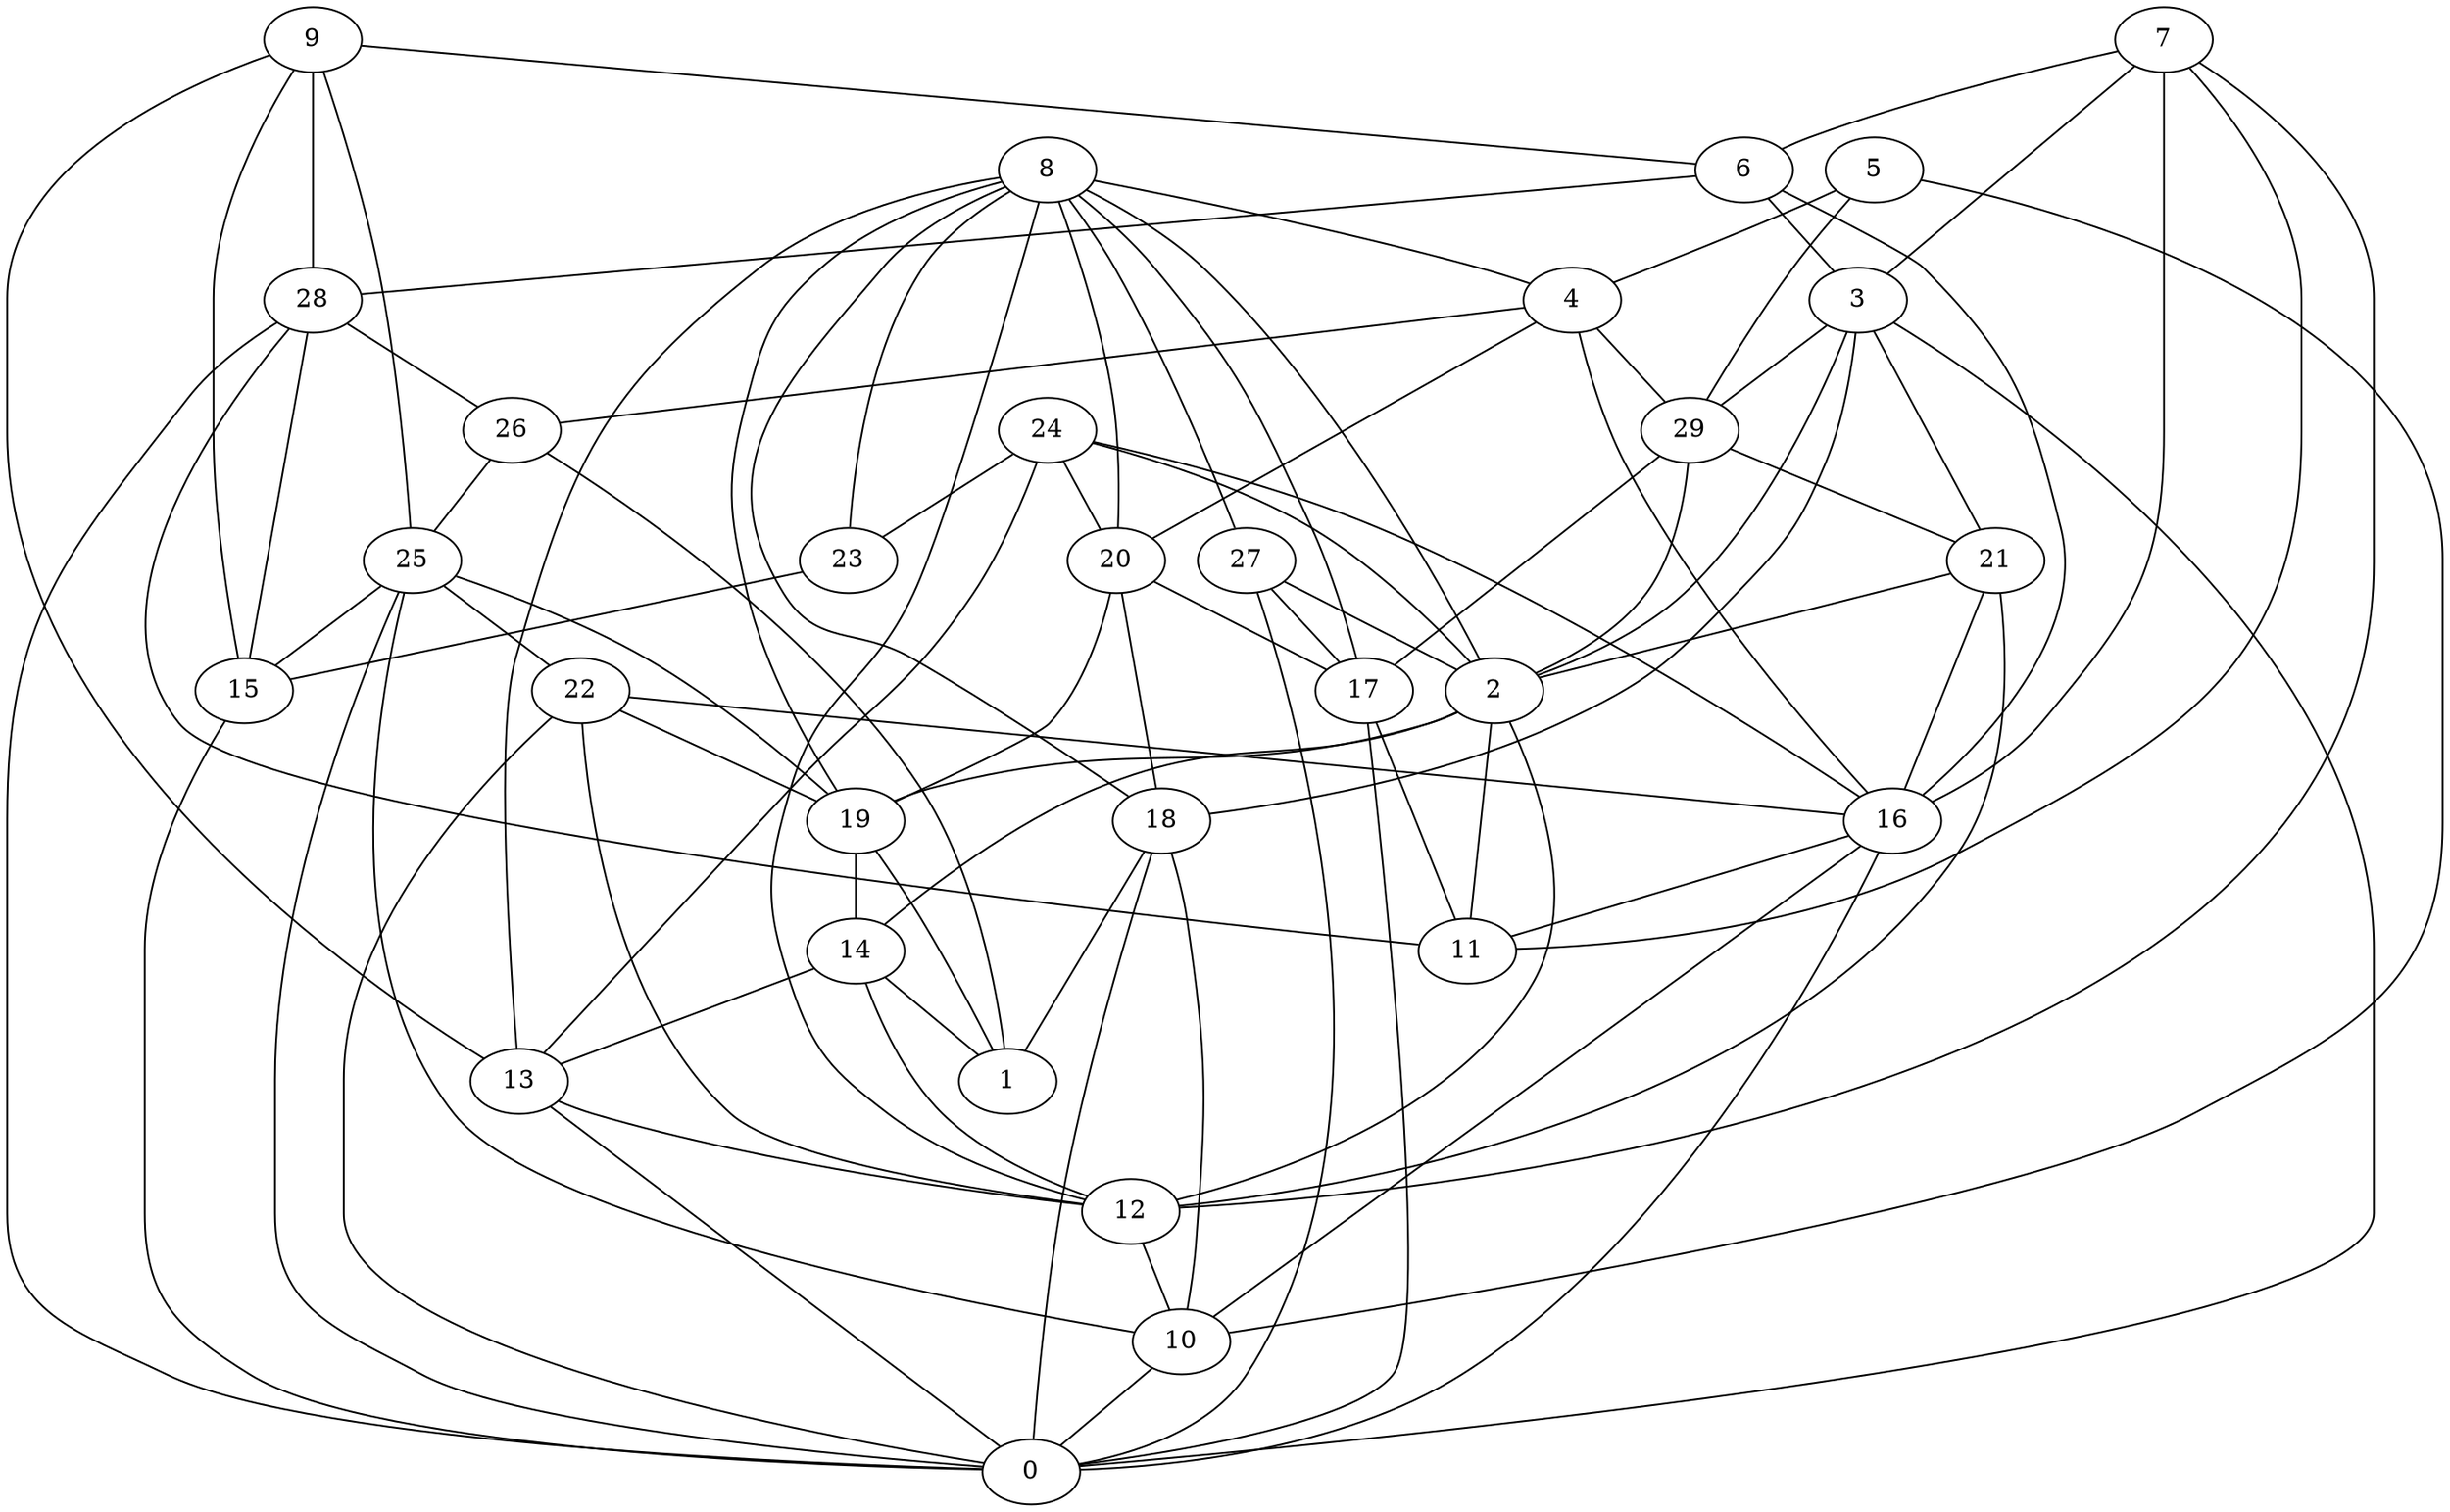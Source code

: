 digraph GG_graph {

subgraph G_graph {
edge [color = black]
"22" -> "16" [dir = none]
"9" -> "15" [dir = none]
"9" -> "25" [dir = none]
"26" -> "1" [dir = none]
"14" -> "12" [dir = none]
"13" -> "12" [dir = none]
"29" -> "17" [dir = none]
"23" -> "15" [dir = none]
"21" -> "2" [dir = none]
"16" -> "0" [dir = none]
"16" -> "11" [dir = none]
"6" -> "28" [dir = none]
"3" -> "0" [dir = none]
"8" -> "18" [dir = none]
"8" -> "19" [dir = none]
"8" -> "20" [dir = none]
"8" -> "12" [dir = none]
"8" -> "27" [dir = none]
"8" -> "17" [dir = none]
"28" -> "26" [dir = none]
"28" -> "11" [dir = none]
"17" -> "11" [dir = none]
"24" -> "2" [dir = none]
"7" -> "16" [dir = none]
"10" -> "0" [dir = none]
"2" -> "12" [dir = none]
"25" -> "0" [dir = none]
"4" -> "20" [dir = none]
"5" -> "29" [dir = none]
"26" -> "25" [dir = none]
"19" -> "14" [dir = none]
"27" -> "2" [dir = none]
"22" -> "19" [dir = none]
"8" -> "2" [dir = none]
"6" -> "16" [dir = none]
"9" -> "28" [dir = none]
"2" -> "14" [dir = none]
"7" -> "6" [dir = none]
"14" -> "13" [dir = none]
"20" -> "19" [dir = none]
"20" -> "18" [dir = none]
"20" -> "17" [dir = none]
"6" -> "3" [dir = none]
"27" -> "0" [dir = none]
"24" -> "23" [dir = none]
"3" -> "29" [dir = none]
"4" -> "29" [dir = none]
"29" -> "2" [dir = none]
"14" -> "1" [dir = none]
"9" -> "6" [dir = none]
"8" -> "23" [dir = none]
"16" -> "10" [dir = none]
"15" -> "0" [dir = none]
"18" -> "0" [dir = none]
"2" -> "19" [dir = none]
"25" -> "10" [dir = none]
"25" -> "19" [dir = none]
"3" -> "18" [dir = none]
"4" -> "16" [dir = none]
"8" -> "13" [dir = none]
"21" -> "16" [dir = none]
"18" -> "1" [dir = none]
"29" -> "21" [dir = none]
"3" -> "21" [dir = none]
"21" -> "12" [dir = none]
"2" -> "11" [dir = none]
"4" -> "26" [dir = none]
"25" -> "15" [dir = none]
"19" -> "1" [dir = none]
"27" -> "17" [dir = none]
"24" -> "20" [dir = none]
"24" -> "16" [dir = none]
"5" -> "10" [dir = none]
"3" -> "2" [dir = none]
"5" -> "4" [dir = none]
"7" -> "11" [dir = none]
"25" -> "22" [dir = none]
"22" -> "0" [dir = none]
"24" -> "13" [dir = none]
"13" -> "0" [dir = none]
"7" -> "3" [dir = none]
"8" -> "4" [dir = none]
"22" -> "12" [dir = none]
"7" -> "12" [dir = none]
"28" -> "0" [dir = none]
"17" -> "0" [dir = none]
"28" -> "15" [dir = none]
"12" -> "10" [dir = none]
"18" -> "10" [dir = none]
"9" -> "13" [dir = none]
}

}
